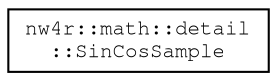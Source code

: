 digraph "Graphical Class Hierarchy"
{
 // LATEX_PDF_SIZE
  edge [fontname="FreeMono",fontsize="10",labelfontname="FreeMono",labelfontsize="10"];
  node [fontname="FreeMono",fontsize="10",shape=record];
  rankdir="LR";
  Node0 [label="nw4r::math::detail\l::SinCosSample",height=0.2,width=0.4,color="black", fillcolor="white", style="filled",URL="$structnw4r_1_1math_1_1detail_1_1_sin_cos_sample.html",tooltip=" "];
}
